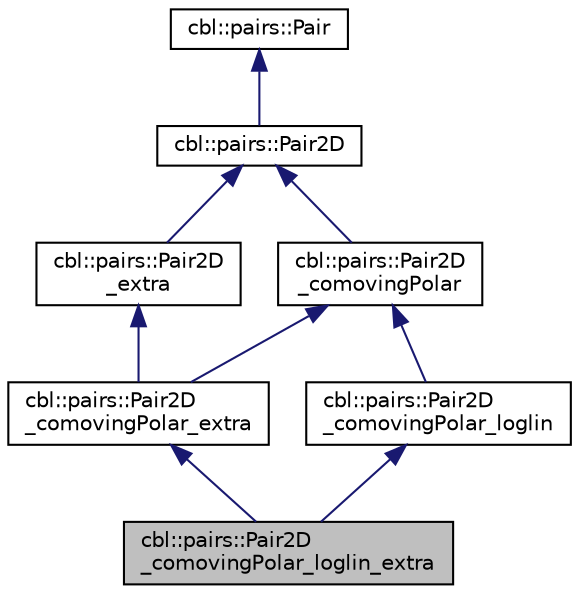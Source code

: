 digraph "cbl::pairs::Pair2D_comovingPolar_loglin_extra"
{
  edge [fontname="Helvetica",fontsize="10",labelfontname="Helvetica",labelfontsize="10"];
  node [fontname="Helvetica",fontsize="10",shape=record];
  Node7 [label="cbl::pairs::Pair2D\l_comovingPolar_loglin_extra",height=0.2,width=0.4,color="black", fillcolor="grey75", style="filled", fontcolor="black"];
  Node8 -> Node7 [dir="back",color="midnightblue",fontsize="10",style="solid",fontname="Helvetica"];
  Node8 [label="cbl::pairs::Pair2D\l_comovingPolar_extra",height=0.2,width=0.4,color="black", fillcolor="white", style="filled",URL="$de/d9d/classcbl_1_1pairs_1_1Pair2D__comovingPolar__extra.html",tooltip="The class Pair2D_comovingPolar_extra. "];
  Node9 -> Node8 [dir="back",color="midnightblue",fontsize="10",style="solid",fontname="Helvetica"];
  Node9 [label="cbl::pairs::Pair2D\l_extra",height=0.2,width=0.4,color="black", fillcolor="white", style="filled",URL="$df/d86/classcbl_1_1pairs_1_1Pair2D__extra.html",tooltip="The class Pair2D_extra. "];
  Node10 -> Node9 [dir="back",color="midnightblue",fontsize="10",style="solid",fontname="Helvetica"];
  Node10 [label="cbl::pairs::Pair2D",height=0.2,width=0.4,color="black", fillcolor="white", style="filled",URL="$d6/d99/classcbl_1_1pairs_1_1Pair2D.html",tooltip="The class Pair2D. "];
  Node11 -> Node10 [dir="back",color="midnightblue",fontsize="10",style="solid",fontname="Helvetica"];
  Node11 [label="cbl::pairs::Pair",height=0.2,width=0.4,color="black", fillcolor="white", style="filled",URL="$d2/db5/classcbl_1_1pairs_1_1Pair.html",tooltip="The class Pair. "];
  Node12 -> Node8 [dir="back",color="midnightblue",fontsize="10",style="solid",fontname="Helvetica"];
  Node12 [label="cbl::pairs::Pair2D\l_comovingPolar",height=0.2,width=0.4,color="black", fillcolor="white", style="filled",URL="$db/d3e/classcbl_1_1pairs_1_1Pair2D__comovingPolar.html",tooltip="The class Pair2D_comovingPolar. "];
  Node10 -> Node12 [dir="back",color="midnightblue",fontsize="10",style="solid",fontname="Helvetica"];
  Node13 -> Node7 [dir="back",color="midnightblue",fontsize="10",style="solid",fontname="Helvetica"];
  Node13 [label="cbl::pairs::Pair2D\l_comovingPolar_loglin",height=0.2,width=0.4,color="black", fillcolor="white", style="filled",URL="$d6/d0e/classcbl_1_1pairs_1_1Pair2D__comovingPolar__loglin.html",tooltip="The class Pair2D_comovingPolar_loglin. "];
  Node12 -> Node13 [dir="back",color="midnightblue",fontsize="10",style="solid",fontname="Helvetica"];
}
